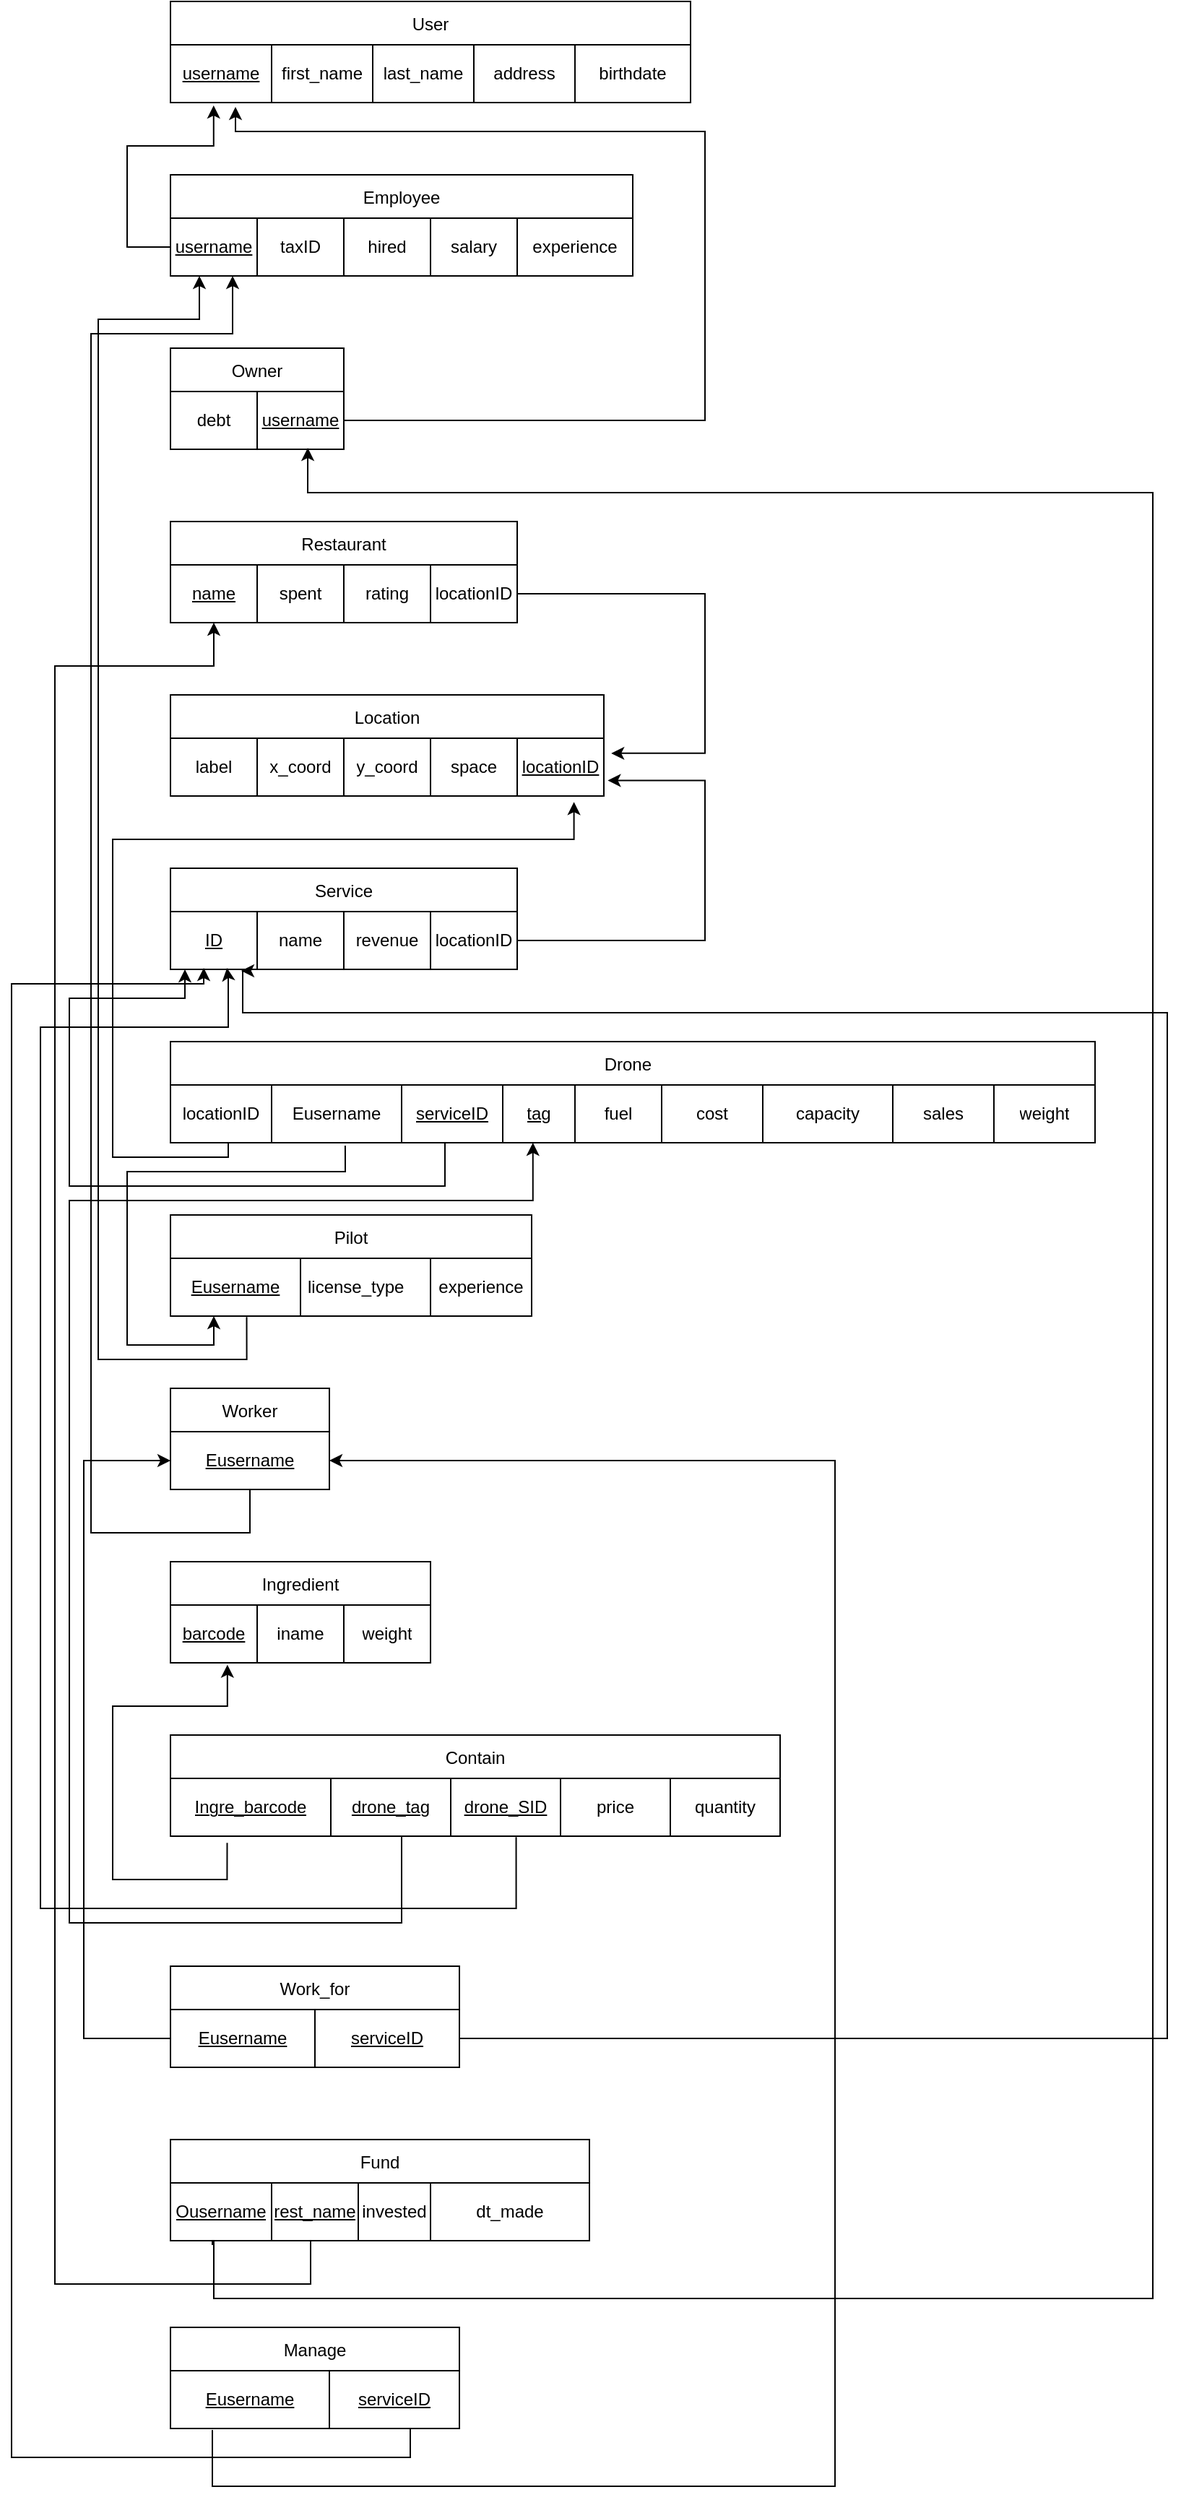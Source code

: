 <mxfile version="20.4.0" type="device"><diagram id="VaRZo9xH5uKB6sG2CFCO" name="Page-1"><mxGraphModel dx="1422" dy="762" grid="1" gridSize="10" guides="1" tooltips="1" connect="1" arrows="1" fold="1" page="1" pageScale="1" pageWidth="850" pageHeight="1100" math="0" shadow="0"><root><mxCell id="0"/><mxCell id="1" parent="0"/><mxCell id="5Mt1xcAw4XItCxOmeAf5-23" value="Employee" style="shape=table;startSize=30;container=1;collapsible=0;childLayout=tableLayout;" parent="1" vertex="1"><mxGeometry x="120" y="160" width="320" height="70" as="geometry"/></mxCell><mxCell id="5Mt1xcAw4XItCxOmeAf5-24" value="" style="shape=tableRow;horizontal=0;startSize=0;swimlaneHead=0;swimlaneBody=0;top=0;left=0;bottom=0;right=0;collapsible=0;dropTarget=0;fillColor=none;points=[[0,0.5],[1,0.5]];portConstraint=eastwest;" parent="5Mt1xcAw4XItCxOmeAf5-23" vertex="1"><mxGeometry y="30" width="320" height="40" as="geometry"/></mxCell><mxCell id="SZR7vdD_RhJzMPHCAqRh-24" value="&lt;u&gt;username&lt;/u&gt;" style="shape=partialRectangle;html=1;whiteSpace=wrap;connectable=0;overflow=hidden;fillColor=none;top=0;left=0;bottom=0;right=0;pointerEvents=1;" vertex="1" parent="5Mt1xcAw4XItCxOmeAf5-24"><mxGeometry width="60" height="40" as="geometry"><mxRectangle width="60" height="40" as="alternateBounds"/></mxGeometry></mxCell><mxCell id="5Mt1xcAw4XItCxOmeAf5-25" value="taxID" style="shape=partialRectangle;html=1;whiteSpace=wrap;connectable=0;overflow=hidden;fillColor=none;top=0;left=0;bottom=0;right=0;pointerEvents=1;" parent="5Mt1xcAw4XItCxOmeAf5-24" vertex="1"><mxGeometry x="60" width="60" height="40" as="geometry"><mxRectangle width="60" height="40" as="alternateBounds"/></mxGeometry></mxCell><mxCell id="5Mt1xcAw4XItCxOmeAf5-26" value="hired" style="shape=partialRectangle;html=1;whiteSpace=wrap;connectable=0;overflow=hidden;fillColor=none;top=0;left=0;bottom=0;right=0;pointerEvents=1;" parent="5Mt1xcAw4XItCxOmeAf5-24" vertex="1"><mxGeometry x="120" width="60" height="40" as="geometry"><mxRectangle width="60" height="40" as="alternateBounds"/></mxGeometry></mxCell><mxCell id="5Mt1xcAw4XItCxOmeAf5-27" value="salary" style="shape=partialRectangle;html=1;whiteSpace=wrap;connectable=0;overflow=hidden;fillColor=none;top=0;left=0;bottom=0;right=0;pointerEvents=1;" parent="5Mt1xcAw4XItCxOmeAf5-24" vertex="1"><mxGeometry x="180" width="60" height="40" as="geometry"><mxRectangle width="60" height="40" as="alternateBounds"/></mxGeometry></mxCell><mxCell id="5Mt1xcAw4XItCxOmeAf5-28" value="experience" style="shape=partialRectangle;html=1;whiteSpace=wrap;connectable=0;overflow=hidden;fillColor=none;top=0;left=0;bottom=0;right=0;pointerEvents=1;" parent="5Mt1xcAw4XItCxOmeAf5-24" vertex="1"><mxGeometry x="240" width="80" height="40" as="geometry"><mxRectangle width="80" height="40" as="alternateBounds"/></mxGeometry></mxCell><mxCell id="5Mt1xcAw4XItCxOmeAf5-29" value="Owner" style="shape=table;startSize=30;container=1;collapsible=0;childLayout=tableLayout;" parent="1" vertex="1"><mxGeometry x="120" y="280" width="120" height="70" as="geometry"/></mxCell><mxCell id="5Mt1xcAw4XItCxOmeAf5-30" value="" style="shape=tableRow;horizontal=0;startSize=0;swimlaneHead=0;swimlaneBody=0;top=0;left=0;bottom=0;right=0;collapsible=0;dropTarget=0;fillColor=none;points=[[0,0.5],[1,0.5]];portConstraint=eastwest;" parent="5Mt1xcAw4XItCxOmeAf5-29" vertex="1"><mxGeometry y="30" width="120" height="40" as="geometry"/></mxCell><mxCell id="5Mt1xcAw4XItCxOmeAf5-31" value="debt" style="shape=partialRectangle;html=1;whiteSpace=wrap;connectable=0;overflow=hidden;fillColor=none;top=0;left=0;bottom=0;right=0;pointerEvents=1;" parent="5Mt1xcAw4XItCxOmeAf5-30" vertex="1"><mxGeometry width="60" height="40" as="geometry"><mxRectangle width="60" height="40" as="alternateBounds"/></mxGeometry></mxCell><mxCell id="SZR7vdD_RhJzMPHCAqRh-27" value="&lt;u&gt;username&lt;/u&gt;" style="shape=partialRectangle;html=1;whiteSpace=wrap;connectable=0;overflow=hidden;fillColor=none;top=0;left=0;bottom=0;right=0;pointerEvents=1;" vertex="1" parent="5Mt1xcAw4XItCxOmeAf5-30"><mxGeometry x="60" width="60" height="40" as="geometry"><mxRectangle width="60" height="40" as="alternateBounds"/></mxGeometry></mxCell><mxCell id="5Mt1xcAw4XItCxOmeAf5-37" value="Restaurant" style="shape=table;startSize=30;container=1;collapsible=0;childLayout=tableLayout;" parent="1" vertex="1"><mxGeometry x="120" y="400" width="240" height="70" as="geometry"/></mxCell><mxCell id="5Mt1xcAw4XItCxOmeAf5-38" value="" style="shape=tableRow;horizontal=0;startSize=0;swimlaneHead=0;swimlaneBody=0;top=0;left=0;bottom=0;right=0;collapsible=0;dropTarget=0;fillColor=none;points=[[0,0.5],[1,0.5]];portConstraint=eastwest;" parent="5Mt1xcAw4XItCxOmeAf5-37" vertex="1"><mxGeometry y="30" width="240" height="40" as="geometry"/></mxCell><mxCell id="5Mt1xcAw4XItCxOmeAf5-39" value="&lt;u&gt;name&lt;/u&gt;" style="shape=partialRectangle;html=1;whiteSpace=wrap;connectable=0;overflow=hidden;fillColor=none;top=0;left=0;bottom=0;right=0;pointerEvents=1;" parent="5Mt1xcAw4XItCxOmeAf5-38" vertex="1"><mxGeometry width="60" height="40" as="geometry"><mxRectangle width="60" height="40" as="alternateBounds"/></mxGeometry></mxCell><mxCell id="5Mt1xcAw4XItCxOmeAf5-40" value="spent" style="shape=partialRectangle;html=1;whiteSpace=wrap;connectable=0;overflow=hidden;fillColor=none;top=0;left=0;bottom=0;right=0;pointerEvents=1;" parent="5Mt1xcAw4XItCxOmeAf5-38" vertex="1"><mxGeometry x="60" width="60" height="40" as="geometry"><mxRectangle width="60" height="40" as="alternateBounds"/></mxGeometry></mxCell><mxCell id="5Mt1xcAw4XItCxOmeAf5-41" value="rating" style="shape=partialRectangle;html=1;whiteSpace=wrap;connectable=0;overflow=hidden;fillColor=none;top=0;left=0;bottom=0;right=0;pointerEvents=1;" parent="5Mt1xcAw4XItCxOmeAf5-38" vertex="1"><mxGeometry x="120" width="60" height="40" as="geometry"><mxRectangle width="60" height="40" as="alternateBounds"/></mxGeometry></mxCell><mxCell id="I_IFvEZHwNWUKvWZK0cV-12" value="locationID" style="shape=partialRectangle;html=1;whiteSpace=wrap;connectable=0;overflow=hidden;fillColor=none;top=0;left=0;bottom=0;right=0;pointerEvents=1;" parent="5Mt1xcAw4XItCxOmeAf5-38" vertex="1"><mxGeometry x="180" width="60" height="40" as="geometry"><mxRectangle width="60" height="40" as="alternateBounds"/></mxGeometry></mxCell><mxCell id="5Mt1xcAw4XItCxOmeAf5-44" value="Location" style="shape=table;startSize=30;container=1;collapsible=0;childLayout=tableLayout;" parent="1" vertex="1"><mxGeometry x="120" y="520" width="300" height="70" as="geometry"/></mxCell><mxCell id="5Mt1xcAw4XItCxOmeAf5-45" value="" style="shape=tableRow;horizontal=0;startSize=0;swimlaneHead=0;swimlaneBody=0;top=0;left=0;bottom=0;right=0;collapsible=0;dropTarget=0;fillColor=none;points=[[0,0.5],[1,0.5]];portConstraint=eastwest;" parent="5Mt1xcAw4XItCxOmeAf5-44" vertex="1"><mxGeometry y="30" width="300" height="40" as="geometry"/></mxCell><mxCell id="5Mt1xcAw4XItCxOmeAf5-46" value="label" style="shape=partialRectangle;html=1;whiteSpace=wrap;connectable=0;overflow=hidden;fillColor=none;top=0;left=0;bottom=0;right=0;pointerEvents=1;" parent="5Mt1xcAw4XItCxOmeAf5-45" vertex="1"><mxGeometry width="60" height="40" as="geometry"><mxRectangle width="60" height="40" as="alternateBounds"/></mxGeometry></mxCell><mxCell id="5Mt1xcAw4XItCxOmeAf5-47" value="x_coord" style="shape=partialRectangle;html=1;whiteSpace=wrap;connectable=0;overflow=hidden;fillColor=none;top=0;left=0;bottom=0;right=0;pointerEvents=1;" parent="5Mt1xcAw4XItCxOmeAf5-45" vertex="1"><mxGeometry x="60" width="60" height="40" as="geometry"><mxRectangle width="60" height="40" as="alternateBounds"/></mxGeometry></mxCell><mxCell id="5Mt1xcAw4XItCxOmeAf5-48" value="y_coord" style="shape=partialRectangle;html=1;whiteSpace=wrap;connectable=0;overflow=hidden;fillColor=none;top=0;left=0;bottom=0;right=0;pointerEvents=1;" parent="5Mt1xcAw4XItCxOmeAf5-45" vertex="1"><mxGeometry x="120" width="60" height="40" as="geometry"><mxRectangle width="60" height="40" as="alternateBounds"/></mxGeometry></mxCell><mxCell id="5Mt1xcAw4XItCxOmeAf5-49" value="space" style="shape=partialRectangle;html=1;whiteSpace=wrap;connectable=0;overflow=hidden;fillColor=none;top=0;left=0;bottom=0;right=0;pointerEvents=1;" parent="5Mt1xcAw4XItCxOmeAf5-45" vertex="1"><mxGeometry x="180" width="60" height="40" as="geometry"><mxRectangle width="60" height="40" as="alternateBounds"/></mxGeometry></mxCell><mxCell id="I_IFvEZHwNWUKvWZK0cV-11" value="&lt;u&gt;locationID&lt;/u&gt;" style="shape=partialRectangle;html=1;whiteSpace=wrap;connectable=0;overflow=hidden;fillColor=none;top=0;left=0;bottom=0;right=0;pointerEvents=1;" parent="5Mt1xcAw4XItCxOmeAf5-45" vertex="1"><mxGeometry x="240" width="60" height="40" as="geometry"><mxRectangle width="60" height="40" as="alternateBounds"/></mxGeometry></mxCell><mxCell id="5Mt1xcAw4XItCxOmeAf5-50" value="Service" style="shape=table;startSize=30;container=1;collapsible=0;childLayout=tableLayout;" parent="1" vertex="1"><mxGeometry x="120" y="640" width="240" height="70" as="geometry"/></mxCell><mxCell id="5Mt1xcAw4XItCxOmeAf5-51" value="" style="shape=tableRow;horizontal=0;startSize=0;swimlaneHead=0;swimlaneBody=0;top=0;left=0;bottom=0;right=0;collapsible=0;dropTarget=0;fillColor=none;points=[[0,0.5],[1,0.5]];portConstraint=eastwest;" parent="5Mt1xcAw4XItCxOmeAf5-50" vertex="1"><mxGeometry y="30" width="240" height="40" as="geometry"/></mxCell><mxCell id="5Mt1xcAw4XItCxOmeAf5-52" value="&lt;u&gt;ID&lt;/u&gt;" style="shape=partialRectangle;html=1;whiteSpace=wrap;connectable=0;overflow=hidden;fillColor=none;top=0;left=0;bottom=0;right=0;pointerEvents=1;" parent="5Mt1xcAw4XItCxOmeAf5-51" vertex="1"><mxGeometry width="60" height="40" as="geometry"><mxRectangle width="60" height="40" as="alternateBounds"/></mxGeometry></mxCell><mxCell id="5Mt1xcAw4XItCxOmeAf5-53" value="name" style="shape=partialRectangle;html=1;whiteSpace=wrap;connectable=0;overflow=hidden;fillColor=none;top=0;left=0;bottom=0;right=0;pointerEvents=1;" parent="5Mt1xcAw4XItCxOmeAf5-51" vertex="1"><mxGeometry x="60" width="60" height="40" as="geometry"><mxRectangle width="60" height="40" as="alternateBounds"/></mxGeometry></mxCell><mxCell id="5Mt1xcAw4XItCxOmeAf5-54" value="revenue" style="shape=partialRectangle;html=1;whiteSpace=wrap;connectable=0;overflow=hidden;fillColor=none;top=0;left=0;bottom=0;right=0;pointerEvents=1;" parent="5Mt1xcAw4XItCxOmeAf5-51" vertex="1"><mxGeometry x="120" width="60" height="40" as="geometry"><mxRectangle width="60" height="40" as="alternateBounds"/></mxGeometry></mxCell><mxCell id="I_IFvEZHwNWUKvWZK0cV-13" value="locationID" style="shape=partialRectangle;html=1;whiteSpace=wrap;connectable=0;overflow=hidden;fillColor=none;top=0;left=0;bottom=0;right=0;pointerEvents=1;" parent="5Mt1xcAw4XItCxOmeAf5-51" vertex="1"><mxGeometry x="180" width="60" height="40" as="geometry"><mxRectangle width="60" height="40" as="alternateBounds"/></mxGeometry></mxCell><mxCell id="5Mt1xcAw4XItCxOmeAf5-106" value="" style="edgeStyle=orthogonalEdgeStyle;rounded=0;orthogonalLoop=1;jettySize=auto;html=1;" parent="1" target="5Mt1xcAw4XItCxOmeAf5-51" edge="1"><mxGeometry relative="1" as="geometry"><mxPoint x="290" y="830" as="sourcePoint"/><mxPoint x="100" y="690" as="targetPoint"/><Array as="points"><mxPoint x="310" y="830"/><mxPoint x="310" y="860"/><mxPoint x="50" y="860"/><mxPoint x="50" y="730"/><mxPoint x="130" y="730"/></Array></mxGeometry></mxCell><mxCell id="5Mt1xcAw4XItCxOmeAf5-55" value="Drone  " style="shape=table;startSize=30;container=1;collapsible=0;childLayout=tableLayout;" parent="1" vertex="1"><mxGeometry x="120" y="760" width="640" height="70" as="geometry"/></mxCell><mxCell id="5Mt1xcAw4XItCxOmeAf5-56" value="" style="shape=tableRow;horizontal=0;startSize=0;swimlaneHead=0;swimlaneBody=0;top=0;left=0;bottom=0;right=0;collapsible=0;dropTarget=0;fillColor=none;points=[[0,0.5],[1,0.5]];portConstraint=eastwest;" parent="5Mt1xcAw4XItCxOmeAf5-55" vertex="1"><mxGeometry y="30" width="640" height="40" as="geometry"/></mxCell><mxCell id="5Mt1xcAw4XItCxOmeAf5-107" value="locationID" style="shape=partialRectangle;html=1;whiteSpace=wrap;connectable=0;overflow=hidden;fillColor=none;top=0;left=0;bottom=0;right=0;pointerEvents=1;" parent="5Mt1xcAw4XItCxOmeAf5-56" vertex="1"><mxGeometry width="70" height="40" as="geometry"><mxRectangle width="70" height="40" as="alternateBounds"/></mxGeometry></mxCell><mxCell id="5Mt1xcAw4XItCxOmeAf5-100" value="Eusername" style="shape=partialRectangle;html=1;whiteSpace=wrap;connectable=0;overflow=hidden;fillColor=none;top=0;left=0;bottom=0;right=0;pointerEvents=1;" parent="5Mt1xcAw4XItCxOmeAf5-56" vertex="1"><mxGeometry x="70" width="90" height="40" as="geometry"><mxRectangle width="90" height="40" as="alternateBounds"/></mxGeometry></mxCell><mxCell id="5Mt1xcAw4XItCxOmeAf5-99" value="&lt;u&gt;serviceID&lt;/u&gt;" style="shape=partialRectangle;html=1;whiteSpace=wrap;connectable=0;overflow=hidden;fillColor=none;top=0;left=0;bottom=0;right=0;pointerEvents=1;" parent="5Mt1xcAw4XItCxOmeAf5-56" vertex="1"><mxGeometry x="160" width="70" height="40" as="geometry"><mxRectangle width="70" height="40" as="alternateBounds"/></mxGeometry></mxCell><mxCell id="5Mt1xcAw4XItCxOmeAf5-57" value="&lt;u&gt;tag&lt;/u&gt;" style="shape=partialRectangle;html=1;whiteSpace=wrap;connectable=0;overflow=hidden;fillColor=none;top=0;left=0;bottom=0;right=0;pointerEvents=1;" parent="5Mt1xcAw4XItCxOmeAf5-56" vertex="1"><mxGeometry x="230" width="50" height="40" as="geometry"><mxRectangle width="50" height="40" as="alternateBounds"/></mxGeometry></mxCell><mxCell id="5Mt1xcAw4XItCxOmeAf5-58" value="fuel" style="shape=partialRectangle;html=1;whiteSpace=wrap;connectable=0;overflow=hidden;fillColor=none;top=0;left=0;bottom=0;right=0;pointerEvents=1;" parent="5Mt1xcAw4XItCxOmeAf5-56" vertex="1"><mxGeometry x="280" width="60" height="40" as="geometry"><mxRectangle width="60" height="40" as="alternateBounds"/></mxGeometry></mxCell><mxCell id="5Mt1xcAw4XItCxOmeAf5-59" value="cost" style="shape=partialRectangle;html=1;whiteSpace=wrap;connectable=0;overflow=hidden;fillColor=none;top=0;left=0;bottom=0;right=0;pointerEvents=1;" parent="5Mt1xcAw4XItCxOmeAf5-56" vertex="1"><mxGeometry x="340" width="70" height="40" as="geometry"><mxRectangle width="70" height="40" as="alternateBounds"/></mxGeometry></mxCell><mxCell id="5Mt1xcAw4XItCxOmeAf5-60" value="capacity" style="shape=partialRectangle;html=1;whiteSpace=wrap;connectable=0;overflow=hidden;fillColor=none;top=0;left=0;bottom=0;right=0;pointerEvents=1;" parent="5Mt1xcAw4XItCxOmeAf5-56" vertex="1"><mxGeometry x="410" width="90" height="40" as="geometry"><mxRectangle width="90" height="40" as="alternateBounds"/></mxGeometry></mxCell><mxCell id="5Mt1xcAw4XItCxOmeAf5-61" value="sales" style="shape=partialRectangle;html=1;whiteSpace=wrap;connectable=0;overflow=hidden;fillColor=none;top=0;left=0;bottom=0;right=0;pointerEvents=1;" parent="5Mt1xcAw4XItCxOmeAf5-56" vertex="1"><mxGeometry x="500" width="70" height="40" as="geometry"><mxRectangle width="70" height="40" as="alternateBounds"/></mxGeometry></mxCell><mxCell id="5Mt1xcAw4XItCxOmeAf5-62" value="weight" style="shape=partialRectangle;html=1;whiteSpace=wrap;connectable=0;overflow=hidden;fillColor=none;top=0;left=0;bottom=0;right=0;pointerEvents=1;" parent="5Mt1xcAw4XItCxOmeAf5-56" vertex="1"><mxGeometry x="570" width="70" height="40" as="geometry"><mxRectangle width="70" height="40" as="alternateBounds"/></mxGeometry></mxCell><mxCell id="5Mt1xcAw4XItCxOmeAf5-63" value="Pilot" style="shape=table;startSize=30;container=1;collapsible=0;childLayout=tableLayout;" parent="1" vertex="1"><mxGeometry x="120" y="880" width="250" height="70" as="geometry"/></mxCell><mxCell id="5Mt1xcAw4XItCxOmeAf5-64" value="" style="shape=tableRow;horizontal=0;startSize=0;swimlaneHead=0;swimlaneBody=0;top=0;left=0;bottom=0;right=0;collapsible=0;dropTarget=0;fillColor=none;points=[[0,0.5],[1,0.5]];portConstraint=eastwest;" parent="5Mt1xcAw4XItCxOmeAf5-63" vertex="1"><mxGeometry y="30" width="250" height="40" as="geometry"/></mxCell><mxCell id="I_IFvEZHwNWUKvWZK0cV-1" value="&lt;u&gt;Eusername&lt;/u&gt;" style="shape=partialRectangle;html=1;whiteSpace=wrap;connectable=0;overflow=hidden;fillColor=none;top=0;left=0;bottom=0;right=0;pointerEvents=1;" parent="5Mt1xcAw4XItCxOmeAf5-64" vertex="1"><mxGeometry width="90" height="40" as="geometry"><mxRectangle width="90" height="40" as="alternateBounds"/></mxGeometry></mxCell><mxCell id="5Mt1xcAw4XItCxOmeAf5-65" value="license_type&lt;span style=&quot;white-space: pre;&quot;&gt;&#9;&lt;/span&gt;" style="shape=partialRectangle;html=1;whiteSpace=wrap;connectable=0;overflow=hidden;fillColor=none;top=0;left=0;bottom=0;right=0;pointerEvents=1;" parent="5Mt1xcAw4XItCxOmeAf5-64" vertex="1"><mxGeometry x="90" width="90" height="40" as="geometry"><mxRectangle width="90" height="40" as="alternateBounds"/></mxGeometry></mxCell><mxCell id="5Mt1xcAw4XItCxOmeAf5-66" value="experience" style="shape=partialRectangle;html=1;whiteSpace=wrap;connectable=0;overflow=hidden;fillColor=none;top=0;left=0;bottom=0;right=0;pointerEvents=1;" parent="5Mt1xcAw4XItCxOmeAf5-64" vertex="1"><mxGeometry x="180" width="70" height="40" as="geometry"><mxRectangle width="70" height="40" as="alternateBounds"/></mxGeometry></mxCell><mxCell id="5Mt1xcAw4XItCxOmeAf5-67" value="Worker" style="shape=table;startSize=30;container=1;collapsible=0;childLayout=tableLayout;" parent="1" vertex="1"><mxGeometry x="120" y="1000" width="110" height="70" as="geometry"/></mxCell><mxCell id="5Mt1xcAw4XItCxOmeAf5-68" value="" style="shape=tableRow;horizontal=0;startSize=0;swimlaneHead=0;swimlaneBody=0;top=0;left=0;bottom=0;right=0;collapsible=0;dropTarget=0;fillColor=none;points=[[0,0.5],[1,0.5]];portConstraint=eastwest;" parent="5Mt1xcAw4XItCxOmeAf5-67" vertex="1"><mxGeometry y="30" width="110" height="40" as="geometry"/></mxCell><mxCell id="5Mt1xcAw4XItCxOmeAf5-69" value="&lt;u&gt;Eusername&lt;/u&gt;" style="shape=partialRectangle;html=1;whiteSpace=wrap;connectable=0;overflow=hidden;fillColor=none;top=0;left=0;bottom=0;right=0;pointerEvents=1;" parent="5Mt1xcAw4XItCxOmeAf5-68" vertex="1"><mxGeometry width="110" height="40" as="geometry"><mxRectangle width="110" height="40" as="alternateBounds"/></mxGeometry></mxCell><mxCell id="5Mt1xcAw4XItCxOmeAf5-70" value="Ingredient" style="shape=table;startSize=30;container=1;collapsible=0;childLayout=tableLayout;" parent="1" vertex="1"><mxGeometry x="120" y="1120" width="180" height="70" as="geometry"/></mxCell><mxCell id="5Mt1xcAw4XItCxOmeAf5-71" value="" style="shape=tableRow;horizontal=0;startSize=0;swimlaneHead=0;swimlaneBody=0;top=0;left=0;bottom=0;right=0;collapsible=0;dropTarget=0;fillColor=none;points=[[0,0.5],[1,0.5]];portConstraint=eastwest;" parent="5Mt1xcAw4XItCxOmeAf5-70" vertex="1"><mxGeometry y="30" width="180" height="40" as="geometry"/></mxCell><mxCell id="5Mt1xcAw4XItCxOmeAf5-72" value="&lt;u&gt;barcode&lt;/u&gt;" style="shape=partialRectangle;html=1;whiteSpace=wrap;connectable=0;overflow=hidden;fillColor=none;top=0;left=0;bottom=0;right=0;pointerEvents=1;" parent="5Mt1xcAw4XItCxOmeAf5-71" vertex="1"><mxGeometry width="60" height="40" as="geometry"><mxRectangle width="60" height="40" as="alternateBounds"/></mxGeometry></mxCell><mxCell id="5Mt1xcAw4XItCxOmeAf5-73" value="iname" style="shape=partialRectangle;html=1;whiteSpace=wrap;connectable=0;overflow=hidden;fillColor=none;top=0;left=0;bottom=0;right=0;pointerEvents=1;" parent="5Mt1xcAw4XItCxOmeAf5-71" vertex="1"><mxGeometry x="60" width="60" height="40" as="geometry"><mxRectangle width="60" height="40" as="alternateBounds"/></mxGeometry></mxCell><mxCell id="5Mt1xcAw4XItCxOmeAf5-74" value="weight" style="shape=partialRectangle;html=1;whiteSpace=wrap;connectable=0;overflow=hidden;fillColor=none;top=0;left=0;bottom=0;right=0;pointerEvents=1;" parent="5Mt1xcAw4XItCxOmeAf5-71" vertex="1"><mxGeometry x="120" width="60" height="40" as="geometry"><mxRectangle width="60" height="40" as="alternateBounds"/></mxGeometry></mxCell><mxCell id="5Mt1xcAw4XItCxOmeAf5-128" style="edgeStyle=orthogonalEdgeStyle;rounded=0;orthogonalLoop=1;jettySize=auto;html=1;entryX=0.931;entryY=1.104;entryDx=0;entryDy=0;entryPerimeter=0;" parent="1" target="5Mt1xcAw4XItCxOmeAf5-45" edge="1"><mxGeometry relative="1" as="geometry"><mxPoint x="400" y="600" as="targetPoint"/><mxPoint x="160" y="830" as="sourcePoint"/><Array as="points"><mxPoint x="160" y="840"/><mxPoint x="80" y="840"/><mxPoint x="80" y="620"/><mxPoint x="399" y="620"/></Array></mxGeometry></mxCell><mxCell id="5Mt1xcAw4XItCxOmeAf5-129" value="Contain" style="shape=table;startSize=30;container=1;collapsible=0;childLayout=tableLayout;" parent="1" vertex="1"><mxGeometry x="120" y="1240" width="422" height="70" as="geometry"/></mxCell><mxCell id="5Mt1xcAw4XItCxOmeAf5-130" value="" style="shape=tableRow;horizontal=0;startSize=0;swimlaneHead=0;swimlaneBody=0;top=0;left=0;bottom=0;right=0;collapsible=0;dropTarget=0;fillColor=none;points=[[0,0.5],[1,0.5]];portConstraint=eastwest;" parent="5Mt1xcAw4XItCxOmeAf5-129" vertex="1"><mxGeometry y="30" width="422" height="40" as="geometry"/></mxCell><mxCell id="5Mt1xcAw4XItCxOmeAf5-131" value="&lt;u&gt;Ingre_barcode&lt;/u&gt;" style="shape=partialRectangle;html=1;whiteSpace=wrap;connectable=0;overflow=hidden;fillColor=none;top=0;left=0;bottom=0;right=0;pointerEvents=1;" parent="5Mt1xcAw4XItCxOmeAf5-130" vertex="1"><mxGeometry width="111" height="40" as="geometry"><mxRectangle width="111" height="40" as="alternateBounds"/></mxGeometry></mxCell><mxCell id="5Mt1xcAw4XItCxOmeAf5-132" value="&lt;u&gt;drone_tag&lt;/u&gt;" style="shape=partialRectangle;html=1;whiteSpace=wrap;connectable=0;overflow=hidden;fillColor=none;top=0;left=0;bottom=0;right=0;pointerEvents=1;" parent="5Mt1xcAw4XItCxOmeAf5-130" vertex="1"><mxGeometry x="111" width="83" height="40" as="geometry"><mxRectangle width="83" height="40" as="alternateBounds"/></mxGeometry></mxCell><mxCell id="5Mt1xcAw4XItCxOmeAf5-133" value="&lt;u&gt;drone_SID&lt;/u&gt;" style="shape=partialRectangle;html=1;whiteSpace=wrap;connectable=0;overflow=hidden;fillColor=none;top=0;left=0;bottom=0;right=0;pointerEvents=1;" parent="5Mt1xcAw4XItCxOmeAf5-130" vertex="1"><mxGeometry x="194" width="76" height="40" as="geometry"><mxRectangle width="76" height="40" as="alternateBounds"/></mxGeometry></mxCell><mxCell id="5Mt1xcAw4XItCxOmeAf5-134" value="price" style="shape=partialRectangle;html=1;whiteSpace=wrap;connectable=0;overflow=hidden;fillColor=none;top=0;left=0;bottom=0;right=0;pointerEvents=1;" parent="5Mt1xcAw4XItCxOmeAf5-130" vertex="1"><mxGeometry x="270" width="76" height="40" as="geometry"><mxRectangle width="76" height="40" as="alternateBounds"/></mxGeometry></mxCell><mxCell id="5Mt1xcAw4XItCxOmeAf5-135" value="quantity" style="shape=partialRectangle;html=1;whiteSpace=wrap;connectable=0;overflow=hidden;fillColor=none;top=0;left=0;bottom=0;right=0;pointerEvents=1;" parent="5Mt1xcAw4XItCxOmeAf5-130" vertex="1"><mxGeometry x="346" width="76" height="40" as="geometry"><mxRectangle width="76" height="40" as="alternateBounds"/></mxGeometry></mxCell><mxCell id="5Mt1xcAw4XItCxOmeAf5-142" style="edgeStyle=orthogonalEdgeStyle;rounded=0;orthogonalLoop=1;jettySize=auto;html=1;exitX=0.093;exitY=1.117;exitDx=0;exitDy=0;exitPerimeter=0;entryX=0.219;entryY=1.033;entryDx=0;entryDy=0;entryPerimeter=0;" parent="1" source="5Mt1xcAw4XItCxOmeAf5-130" target="5Mt1xcAw4XItCxOmeAf5-71" edge="1"><mxGeometry relative="1" as="geometry"><mxPoint x="170" y="1220" as="targetPoint"/><mxPoint x="160" y="1340" as="sourcePoint"/><Array as="points"><mxPoint x="159" y="1340"/><mxPoint x="80" y="1340"/><mxPoint x="80" y="1220"/><mxPoint x="159" y="1220"/></Array></mxGeometry></mxCell><mxCell id="5Mt1xcAw4XItCxOmeAf5-143" style="edgeStyle=orthogonalEdgeStyle;rounded=0;orthogonalLoop=1;jettySize=auto;html=1;entryX=0.392;entryY=1;entryDx=0;entryDy=0;entryPerimeter=0;" parent="1" source="5Mt1xcAw4XItCxOmeAf5-130" target="5Mt1xcAw4XItCxOmeAf5-56" edge="1"><mxGeometry relative="1" as="geometry"><mxPoint x="350" y="840" as="targetPoint"/><Array as="points"><mxPoint x="280" y="1370"/><mxPoint x="50" y="1370"/><mxPoint x="50" y="870"/><mxPoint x="371" y="870"/></Array></mxGeometry></mxCell><mxCell id="5Mt1xcAw4XItCxOmeAf5-144" style="edgeStyle=orthogonalEdgeStyle;rounded=0;orthogonalLoop=1;jettySize=auto;html=1;exitX=0.567;exitY=1.017;exitDx=0;exitDy=0;exitPerimeter=0;entryX=0.163;entryY=0.975;entryDx=0;entryDy=0;entryPerimeter=0;" parent="1" source="5Mt1xcAw4XItCxOmeAf5-130" target="5Mt1xcAw4XItCxOmeAf5-51" edge="1"><mxGeometry relative="1" as="geometry"><mxPoint x="160" y="720" as="targetPoint"/><mxPoint x="360" y="1350" as="sourcePoint"/><Array as="points"><mxPoint x="359" y="1360"/><mxPoint x="30" y="1360"/><mxPoint x="30" y="750"/><mxPoint x="160" y="750"/><mxPoint x="160" y="716"/></Array></mxGeometry></mxCell><mxCell id="5Mt1xcAw4XItCxOmeAf5-145" value="Work_for" style="shape=table;startSize=30;container=1;collapsible=0;childLayout=tableLayout;" parent="1" vertex="1"><mxGeometry x="120" y="1400" width="200" height="70" as="geometry"/></mxCell><mxCell id="5Mt1xcAw4XItCxOmeAf5-146" value="" style="shape=tableRow;horizontal=0;startSize=0;swimlaneHead=0;swimlaneBody=0;top=0;left=0;bottom=0;right=0;collapsible=0;dropTarget=0;fillColor=none;points=[[0,0.5],[1,0.5]];portConstraint=eastwest;" parent="5Mt1xcAw4XItCxOmeAf5-145" vertex="1"><mxGeometry y="30" width="200" height="40" as="geometry"/></mxCell><mxCell id="5Mt1xcAw4XItCxOmeAf5-147" value="&lt;u&gt;Eusername&lt;/u&gt;" style="shape=partialRectangle;html=1;whiteSpace=wrap;connectable=0;overflow=hidden;fillColor=none;top=0;left=0;bottom=0;right=0;pointerEvents=1;" parent="5Mt1xcAw4XItCxOmeAf5-146" vertex="1"><mxGeometry width="100" height="40" as="geometry"><mxRectangle width="100" height="40" as="alternateBounds"/></mxGeometry></mxCell><mxCell id="5Mt1xcAw4XItCxOmeAf5-148" value="&lt;u&gt;serviceID&lt;/u&gt;" style="shape=partialRectangle;html=1;whiteSpace=wrap;connectable=0;overflow=hidden;fillColor=none;top=0;left=0;bottom=0;right=0;pointerEvents=1;" parent="5Mt1xcAw4XItCxOmeAf5-146" vertex="1"><mxGeometry x="100" width="100" height="40" as="geometry"><mxRectangle width="100" height="40" as="alternateBounds"/></mxGeometry></mxCell><mxCell id="5Mt1xcAw4XItCxOmeAf5-149" value="Fund" style="shape=table;startSize=30;container=1;collapsible=0;childLayout=tableLayout;" parent="1" vertex="1"><mxGeometry x="120" y="1520" width="290" height="70" as="geometry"/></mxCell><mxCell id="5Mt1xcAw4XItCxOmeAf5-150" value="" style="shape=tableRow;horizontal=0;startSize=0;swimlaneHead=0;swimlaneBody=0;top=0;left=0;bottom=0;right=0;collapsible=0;dropTarget=0;fillColor=none;points=[[0,0.5],[1,0.5]];portConstraint=eastwest;" parent="5Mt1xcAw4XItCxOmeAf5-149" vertex="1"><mxGeometry y="30" width="290" height="40" as="geometry"/></mxCell><mxCell id="5Mt1xcAw4XItCxOmeAf5-151" value="&lt;u&gt;Ousername&lt;/u&gt;" style="shape=partialRectangle;html=1;whiteSpace=wrap;connectable=0;overflow=hidden;fillColor=none;top=0;left=0;bottom=0;right=0;pointerEvents=1;" parent="5Mt1xcAw4XItCxOmeAf5-150" vertex="1"><mxGeometry width="70" height="40" as="geometry"><mxRectangle width="70" height="40" as="alternateBounds"/></mxGeometry></mxCell><mxCell id="5Mt1xcAw4XItCxOmeAf5-152" value="&lt;u&gt;rest_name&lt;/u&gt;" style="shape=partialRectangle;html=1;whiteSpace=wrap;connectable=0;overflow=hidden;fillColor=none;top=0;left=0;bottom=0;right=0;pointerEvents=1;" parent="5Mt1xcAw4XItCxOmeAf5-150" vertex="1"><mxGeometry x="70" width="60" height="40" as="geometry"><mxRectangle width="60" height="40" as="alternateBounds"/></mxGeometry></mxCell><mxCell id="5Mt1xcAw4XItCxOmeAf5-153" value="invested" style="shape=partialRectangle;html=1;whiteSpace=wrap;connectable=0;overflow=hidden;fillColor=none;top=0;left=0;bottom=0;right=0;pointerEvents=1;" parent="5Mt1xcAw4XItCxOmeAf5-150" vertex="1"><mxGeometry x="130" width="50" height="40" as="geometry"><mxRectangle width="50" height="40" as="alternateBounds"/></mxGeometry></mxCell><mxCell id="5Mt1xcAw4XItCxOmeAf5-154" value="dt_made" style="shape=partialRectangle;html=1;whiteSpace=wrap;connectable=0;overflow=hidden;fillColor=none;top=0;left=0;bottom=0;right=0;pointerEvents=1;" parent="5Mt1xcAw4XItCxOmeAf5-150" vertex="1"><mxGeometry x="180" width="110" height="40" as="geometry"><mxRectangle width="110" height="40" as="alternateBounds"/></mxGeometry></mxCell><mxCell id="5Mt1xcAw4XItCxOmeAf5-155" style="edgeStyle=orthogonalEdgeStyle;rounded=0;orthogonalLoop=1;jettySize=auto;html=1;" parent="1" source="5Mt1xcAw4XItCxOmeAf5-150" edge="1"><mxGeometry relative="1" as="geometry"><mxPoint x="150" y="470" as="targetPoint"/><mxPoint x="200" y="1600" as="sourcePoint"/><Array as="points"><mxPoint x="217" y="1620"/><mxPoint x="40" y="1620"/><mxPoint x="40" y="500"/><mxPoint x="150" y="500"/></Array></mxGeometry></mxCell><mxCell id="I_IFvEZHwNWUKvWZK0cV-2" style="edgeStyle=orthogonalEdgeStyle;rounded=0;orthogonalLoop=1;jettySize=auto;html=1;exitX=0.211;exitY=1.017;exitDx=0;exitDy=0;exitPerimeter=0;" parent="1" source="5Mt1xcAw4XItCxOmeAf5-64" edge="1"><mxGeometry relative="1" as="geometry"><mxPoint x="140" y="230" as="targetPoint"/><Array as="points"><mxPoint x="173" y="980"/><mxPoint x="70" y="980"/><mxPoint x="70" y="260"/><mxPoint x="140" y="260"/><mxPoint x="140" y="230"/></Array></mxGeometry></mxCell><mxCell id="I_IFvEZHwNWUKvWZK0cV-3" style="edgeStyle=orthogonalEdgeStyle;rounded=0;orthogonalLoop=1;jettySize=auto;html=1;" parent="1" source="5Mt1xcAw4XItCxOmeAf5-68" target="5Mt1xcAw4XItCxOmeAf5-24" edge="1"><mxGeometry relative="1" as="geometry"><mxPoint x="90" y="270" as="targetPoint"/><Array as="points"><mxPoint x="175" y="1100"/><mxPoint x="65" y="1100"/><mxPoint x="65" y="270"/><mxPoint x="163" y="270"/></Array></mxGeometry></mxCell><mxCell id="I_IFvEZHwNWUKvWZK0cV-14" style="edgeStyle=orthogonalEdgeStyle;rounded=0;orthogonalLoop=1;jettySize=auto;html=1;entryX=1.009;entryY=0.731;entryDx=0;entryDy=0;entryPerimeter=0;" parent="1" source="5Mt1xcAw4XItCxOmeAf5-51" target="5Mt1xcAw4XItCxOmeAf5-45" edge="1"><mxGeometry relative="1" as="geometry"><mxPoint x="500" y="580" as="targetPoint"/><Array as="points"><mxPoint x="490" y="690"/><mxPoint x="490" y="579"/></Array></mxGeometry></mxCell><mxCell id="I_IFvEZHwNWUKvWZK0cV-15" style="edgeStyle=orthogonalEdgeStyle;rounded=0;orthogonalLoop=1;jettySize=auto;html=1;entryX=1.017;entryY=0.261;entryDx=0;entryDy=0;entryPerimeter=0;" parent="1" source="5Mt1xcAw4XItCxOmeAf5-38" target="5Mt1xcAw4XItCxOmeAf5-45" edge="1"><mxGeometry relative="1" as="geometry"><mxPoint x="510" y="560" as="targetPoint"/><Array as="points"><mxPoint x="490" y="450"/><mxPoint x="490" y="560"/></Array></mxGeometry></mxCell><mxCell id="SZR7vdD_RhJzMPHCAqRh-1" value="Manage" style="shape=table;startSize=30;container=1;collapsible=0;childLayout=tableLayout;" vertex="1" parent="1"><mxGeometry x="120" y="1650" width="200" height="70" as="geometry"/></mxCell><mxCell id="SZR7vdD_RhJzMPHCAqRh-2" value="" style="shape=tableRow;horizontal=0;startSize=0;swimlaneHead=0;swimlaneBody=0;top=0;left=0;bottom=0;right=0;collapsible=0;dropTarget=0;fillColor=none;points=[[0,0.5],[1,0.5]];portConstraint=eastwest;" vertex="1" parent="SZR7vdD_RhJzMPHCAqRh-1"><mxGeometry y="30" width="200" height="40" as="geometry"/></mxCell><mxCell id="SZR7vdD_RhJzMPHCAqRh-3" value="&lt;u&gt;Eusername&lt;/u&gt;" style="shape=partialRectangle;html=1;whiteSpace=wrap;connectable=0;overflow=hidden;fillColor=none;top=0;left=0;bottom=0;right=0;pointerEvents=1;" vertex="1" parent="SZR7vdD_RhJzMPHCAqRh-2"><mxGeometry width="110" height="40" as="geometry"><mxRectangle width="110" height="40" as="alternateBounds"/></mxGeometry></mxCell><mxCell id="SZR7vdD_RhJzMPHCAqRh-4" value="&lt;u&gt;serviceID&lt;/u&gt;" style="shape=partialRectangle;html=1;whiteSpace=wrap;connectable=0;overflow=hidden;fillColor=none;top=0;left=0;bottom=0;right=0;pointerEvents=1;" vertex="1" parent="SZR7vdD_RhJzMPHCAqRh-2"><mxGeometry x="110" width="90" height="40" as="geometry"><mxRectangle width="90" height="40" as="alternateBounds"/></mxGeometry></mxCell><mxCell id="SZR7vdD_RhJzMPHCAqRh-5" style="edgeStyle=orthogonalEdgeStyle;rounded=0;orthogonalLoop=1;jettySize=auto;html=1;exitX=0.83;exitY=1;exitDx=0;exitDy=0;exitPerimeter=0;entryX=0.096;entryY=0.975;entryDx=0;entryDy=0;entryPerimeter=0;" edge="1" parent="1" source="SZR7vdD_RhJzMPHCAqRh-2" target="5Mt1xcAw4XItCxOmeAf5-51"><mxGeometry relative="1" as="geometry"><mxPoint x="20" y="720" as="targetPoint"/><Array as="points"><mxPoint x="286" y="1740"/><mxPoint x="10" y="1740"/><mxPoint x="10" y="720"/><mxPoint x="143" y="720"/></Array></mxGeometry></mxCell><mxCell id="SZR7vdD_RhJzMPHCAqRh-6" style="edgeStyle=orthogonalEdgeStyle;rounded=0;orthogonalLoop=1;jettySize=auto;html=1;exitX=0.145;exitY=1.025;exitDx=0;exitDy=0;exitPerimeter=0;entryX=1;entryY=0.5;entryDx=0;entryDy=0;" edge="1" parent="1" source="SZR7vdD_RhJzMPHCAqRh-2" target="5Mt1xcAw4XItCxOmeAf5-68"><mxGeometry relative="1" as="geometry"><mxPoint x="290" y="1060" as="targetPoint"/><Array as="points"><mxPoint x="149" y="1760"/><mxPoint x="580" y="1760"/><mxPoint x="580" y="1050"/></Array></mxGeometry></mxCell><mxCell id="SZR7vdD_RhJzMPHCAqRh-7" style="edgeStyle=orthogonalEdgeStyle;rounded=0;orthogonalLoop=1;jettySize=auto;html=1;exitX=0.189;exitY=1.05;exitDx=0;exitDy=0;exitPerimeter=0;entryX=0.12;entryY=1;entryDx=0;entryDy=0;entryPerimeter=0;" edge="1" parent="1" source="5Mt1xcAw4XItCxOmeAf5-56" target="5Mt1xcAw4XItCxOmeAf5-64"><mxGeometry relative="1" as="geometry"><mxPoint x="100" y="980" as="targetPoint"/><mxPoint x="240" y="850" as="sourcePoint"/><Array as="points"><mxPoint x="241" y="850"/><mxPoint x="90" y="850"/><mxPoint x="90" y="970"/><mxPoint x="150" y="970"/></Array></mxGeometry></mxCell><mxCell id="SZR7vdD_RhJzMPHCAqRh-8" style="edgeStyle=orthogonalEdgeStyle;rounded=0;orthogonalLoop=1;jettySize=auto;html=1;entryX=0.204;entryY=1.025;entryDx=0;entryDy=0;entryPerimeter=0;" edge="1" parent="1" source="5Mt1xcAw4XItCxOmeAf5-146" target="5Mt1xcAw4XItCxOmeAf5-51"><mxGeometry relative="1" as="geometry"><mxPoint x="170" y="730" as="targetPoint"/><Array as="points"><mxPoint x="810" y="1450"/><mxPoint x="810" y="740"/><mxPoint x="170" y="740"/></Array></mxGeometry></mxCell><mxCell id="SZR7vdD_RhJzMPHCAqRh-9" style="edgeStyle=orthogonalEdgeStyle;rounded=0;orthogonalLoop=1;jettySize=auto;html=1;entryX=0;entryY=0.5;entryDx=0;entryDy=0;" edge="1" parent="1" source="5Mt1xcAw4XItCxOmeAf5-146" target="5Mt1xcAw4XItCxOmeAf5-68"><mxGeometry relative="1" as="geometry"><mxPoint x="70" y="1050" as="targetPoint"/><Array as="points"><mxPoint x="60" y="1450"/><mxPoint x="60" y="1050"/></Array></mxGeometry></mxCell><mxCell id="SZR7vdD_RhJzMPHCAqRh-16" value="User" style="shape=table;startSize=30;container=1;collapsible=0;childLayout=tableLayout;" vertex="1" parent="1"><mxGeometry x="120" y="40" width="360" height="70" as="geometry"/></mxCell><mxCell id="SZR7vdD_RhJzMPHCAqRh-17" value="" style="shape=tableRow;horizontal=0;startSize=0;swimlaneHead=0;swimlaneBody=0;top=0;left=0;bottom=0;right=0;collapsible=0;dropTarget=0;fillColor=none;points=[[0,0.5],[1,0.5]];portConstraint=eastwest;" vertex="1" parent="SZR7vdD_RhJzMPHCAqRh-16"><mxGeometry y="30" width="360" height="40" as="geometry"/></mxCell><mxCell id="SZR7vdD_RhJzMPHCAqRh-18" value="&lt;u&gt;username&lt;/u&gt;" style="shape=partialRectangle;html=1;whiteSpace=wrap;connectable=0;overflow=hidden;fillColor=none;top=0;left=0;bottom=0;right=0;pointerEvents=1;" vertex="1" parent="SZR7vdD_RhJzMPHCAqRh-17"><mxGeometry width="70" height="40" as="geometry"><mxRectangle width="70" height="40" as="alternateBounds"/></mxGeometry></mxCell><mxCell id="SZR7vdD_RhJzMPHCAqRh-19" value="first_name" style="shape=partialRectangle;html=1;whiteSpace=wrap;connectable=0;overflow=hidden;fillColor=none;top=0;left=0;bottom=0;right=0;pointerEvents=1;" vertex="1" parent="SZR7vdD_RhJzMPHCAqRh-17"><mxGeometry x="70" width="70" height="40" as="geometry"><mxRectangle width="70" height="40" as="alternateBounds"/></mxGeometry></mxCell><mxCell id="SZR7vdD_RhJzMPHCAqRh-20" value="last_name" style="shape=partialRectangle;html=1;whiteSpace=wrap;connectable=0;overflow=hidden;fillColor=none;top=0;left=0;bottom=0;right=0;pointerEvents=1;" vertex="1" parent="SZR7vdD_RhJzMPHCAqRh-17"><mxGeometry x="140" width="70" height="40" as="geometry"><mxRectangle width="70" height="40" as="alternateBounds"/></mxGeometry></mxCell><mxCell id="SZR7vdD_RhJzMPHCAqRh-21" value="address" style="shape=partialRectangle;html=1;whiteSpace=wrap;connectable=0;overflow=hidden;fillColor=none;top=0;left=0;bottom=0;right=0;pointerEvents=1;" vertex="1" parent="SZR7vdD_RhJzMPHCAqRh-17"><mxGeometry x="210" width="70" height="40" as="geometry"><mxRectangle width="70" height="40" as="alternateBounds"/></mxGeometry></mxCell><mxCell id="SZR7vdD_RhJzMPHCAqRh-22" value="birthdate" style="shape=partialRectangle;html=1;whiteSpace=wrap;connectable=0;overflow=hidden;fillColor=none;top=0;left=0;bottom=0;right=0;pointerEvents=1;" vertex="1" parent="SZR7vdD_RhJzMPHCAqRh-17"><mxGeometry x="280" width="80" height="40" as="geometry"><mxRectangle width="80" height="40" as="alternateBounds"/></mxGeometry></mxCell><mxCell id="SZR7vdD_RhJzMPHCAqRh-25" style="edgeStyle=orthogonalEdgeStyle;rounded=0;orthogonalLoop=1;jettySize=auto;html=1;entryX=0.083;entryY=1.05;entryDx=0;entryDy=0;entryPerimeter=0;" edge="1" parent="1" source="5Mt1xcAw4XItCxOmeAf5-24" target="SZR7vdD_RhJzMPHCAqRh-17"><mxGeometry relative="1" as="geometry"><mxPoint x="150" y="120" as="targetPoint"/><Array as="points"><mxPoint x="90" y="210"/><mxPoint x="90" y="140"/><mxPoint x="150" y="140"/></Array></mxGeometry></mxCell><mxCell id="SZR7vdD_RhJzMPHCAqRh-28" style="edgeStyle=orthogonalEdgeStyle;rounded=0;orthogonalLoop=1;jettySize=auto;html=1;exitX=1;exitY=0.5;exitDx=0;exitDy=0;entryX=0.125;entryY=1.075;entryDx=0;entryDy=0;entryPerimeter=0;" edge="1" parent="1" source="5Mt1xcAw4XItCxOmeAf5-30" target="SZR7vdD_RhJzMPHCAqRh-17"><mxGeometry relative="1" as="geometry"><mxPoint x="480" y="130" as="targetPoint"/><Array as="points"><mxPoint x="490" y="330"/><mxPoint x="490" y="130"/><mxPoint x="165" y="130"/></Array></mxGeometry></mxCell><mxCell id="SZR7vdD_RhJzMPHCAqRh-29" style="edgeStyle=orthogonalEdgeStyle;rounded=0;orthogonalLoop=1;jettySize=auto;html=1;exitX=0.1;exitY=1.075;exitDx=0;exitDy=0;exitPerimeter=0;entryX=0.792;entryY=0.975;entryDx=0;entryDy=0;entryPerimeter=0;" edge="1" parent="1" source="5Mt1xcAw4XItCxOmeAf5-150" target="5Mt1xcAw4XItCxOmeAf5-30"><mxGeometry relative="1" as="geometry"><mxPoint x="560" y="370" as="targetPoint"/><mxPoint x="150" y="1610" as="sourcePoint"/><Array as="points"><mxPoint x="149" y="1590"/><mxPoint x="150" y="1590"/><mxPoint x="150" y="1630"/><mxPoint x="800" y="1630"/><mxPoint x="800" y="380"/><mxPoint x="215" y="380"/></Array></mxGeometry></mxCell></root></mxGraphModel></diagram></mxfile>